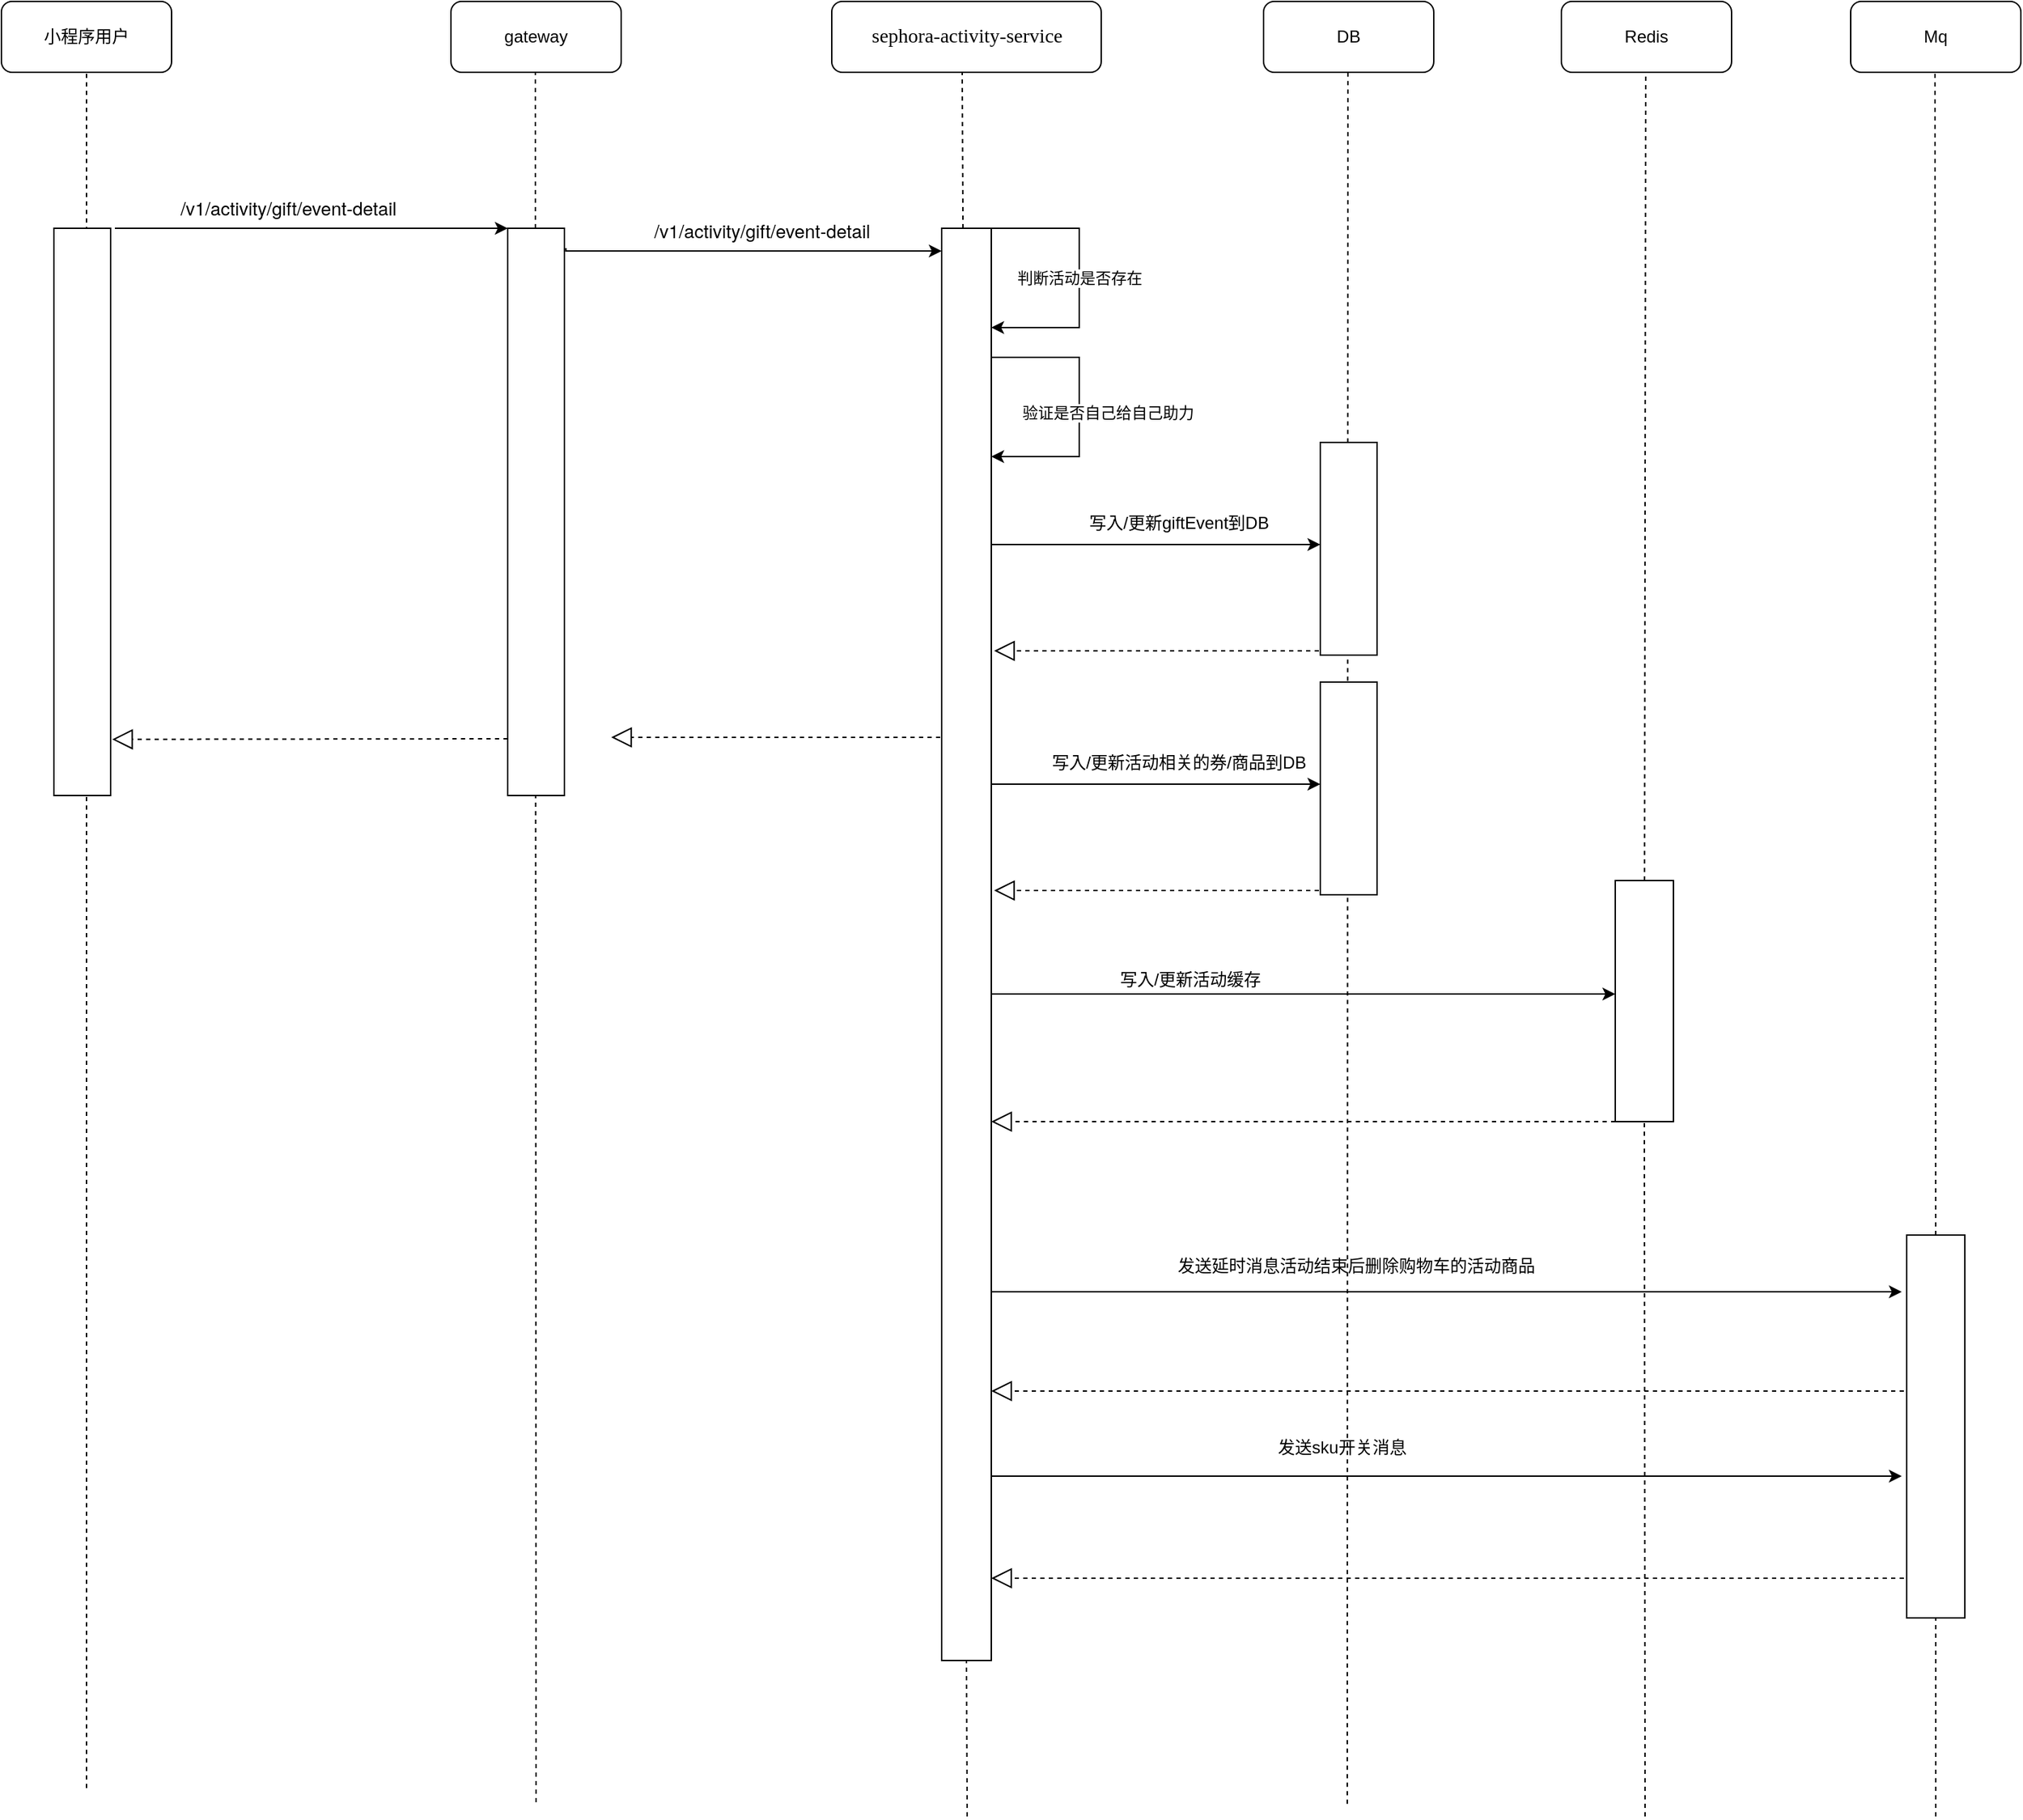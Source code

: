 <mxfile version="15.7.4" type="github">
  <diagram id="uweNZI2_eZ_7GisBmQ8j" name="第 1 页">
    <mxGraphModel dx="1350" dy="735" grid="1" gridSize="10" guides="1" tooltips="1" connect="1" arrows="1" fold="1" page="1" pageScale="1" pageWidth="827" pageHeight="1169" math="0" shadow="0">
      <root>
        <mxCell id="0" />
        <mxCell id="1" parent="0" />
        <mxCell id="zEQdMj81xNYRxHrbxZHM-1" value="小程序用户" style="rounded=1;whiteSpace=wrap;html=1;labelBackgroundColor=default;fontColor=#000000;" vertex="1" parent="1">
          <mxGeometry x="120" y="140" width="120" height="50" as="geometry" />
        </mxCell>
        <mxCell id="zEQdMj81xNYRxHrbxZHM-2" value="" style="endArrow=none;dashed=1;html=1;rounded=0;fontColor=#000000;entryX=0.5;entryY=1;entryDx=0;entryDy=0;" edge="1" parent="1" target="zEQdMj81xNYRxHrbxZHM-1">
          <mxGeometry width="50" height="50" relative="1" as="geometry">
            <mxPoint x="180" y="1400" as="sourcePoint" />
            <mxPoint x="210" y="190" as="targetPoint" />
          </mxGeometry>
        </mxCell>
        <mxCell id="zEQdMj81xNYRxHrbxZHM-3" value="" style="rounded=0;whiteSpace=wrap;html=1;labelBackgroundColor=default;fontColor=#000000;" vertex="1" parent="1">
          <mxGeometry x="157" y="300" width="40" height="400" as="geometry" />
        </mxCell>
        <mxCell id="zEQdMj81xNYRxHrbxZHM-4" value="&lt;p class=&quot;MsoNormal&quot; style=&quot;margin: 0pt 0pt 0.0pt ; text-align: justify&quot;&gt;&lt;font face=&quot;calibri&quot;&gt;&lt;span style=&quot;font-size: 14px&quot;&gt;sephora-activity-service&lt;/span&gt;&lt;/font&gt;&lt;br&gt;&lt;/p&gt;" style="rounded=1;whiteSpace=wrap;html=1;labelBackgroundColor=default;fontColor=#000000;" vertex="1" parent="1">
          <mxGeometry x="705.5" y="140" width="190" height="50" as="geometry" />
        </mxCell>
        <mxCell id="zEQdMj81xNYRxHrbxZHM-5" value="" style="endArrow=none;dashed=1;html=1;rounded=0;fontColor=#000000;entryX=0.5;entryY=1;entryDx=0;entryDy=0;startArrow=none;" edge="1" parent="1" source="zEQdMj81xNYRxHrbxZHM-8">
          <mxGeometry width="50" height="50" relative="1" as="geometry">
            <mxPoint x="797.5" y="1756" as="sourcePoint" />
            <mxPoint x="797.5" y="190" as="targetPoint" />
          </mxGeometry>
        </mxCell>
        <mxCell id="zEQdMj81xNYRxHrbxZHM-6" style="edgeStyle=orthogonalEdgeStyle;rounded=0;orthogonalLoop=1;jettySize=auto;html=1;entryX=0;entryY=0.5;entryDx=0;entryDy=0;fontColor=#000000;" edge="1" parent="1">
          <mxGeometry relative="1" as="geometry">
            <mxPoint x="818" y="523" as="sourcePoint" />
            <mxPoint x="1050" y="523" as="targetPoint" />
          </mxGeometry>
        </mxCell>
        <mxCell id="zEQdMj81xNYRxHrbxZHM-7" style="edgeStyle=orthogonalEdgeStyle;rounded=0;orthogonalLoop=1;jettySize=auto;html=1;fontColor=#000000;entryX=0;entryY=0.5;entryDx=0;entryDy=0;" edge="1" parent="1">
          <mxGeometry relative="1" as="geometry">
            <mxPoint x="1258" y="840" as="targetPoint" />
            <mxPoint x="818" y="840" as="sourcePoint" />
          </mxGeometry>
        </mxCell>
        <mxCell id="zEQdMj81xNYRxHrbxZHM-8" value="" style="rounded=0;whiteSpace=wrap;html=1;labelBackgroundColor=default;fontColor=#000000;" vertex="1" parent="1">
          <mxGeometry x="783" y="300" width="35" height="1010" as="geometry" />
        </mxCell>
        <mxCell id="zEQdMj81xNYRxHrbxZHM-9" value="" style="endArrow=none;dashed=1;html=1;rounded=0;fontColor=#000000;entryX=0.5;entryY=1;entryDx=0;entryDy=0;" edge="1" parent="1" target="zEQdMj81xNYRxHrbxZHM-8">
          <mxGeometry width="50" height="50" relative="1" as="geometry">
            <mxPoint x="801" y="1420" as="sourcePoint" />
            <mxPoint x="797.5" y="190" as="targetPoint" />
          </mxGeometry>
        </mxCell>
        <mxCell id="zEQdMj81xNYRxHrbxZHM-10" value="" style="endArrow=classic;html=1;rounded=0;fontColor=#000000;entryX=0;entryY=0;entryDx=0;entryDy=0;" edge="1" parent="1" target="zEQdMj81xNYRxHrbxZHM-14">
          <mxGeometry width="50" height="50" relative="1" as="geometry">
            <mxPoint x="200" y="300" as="sourcePoint" />
            <mxPoint x="490" y="300" as="targetPoint" />
          </mxGeometry>
        </mxCell>
        <mxCell id="zEQdMj81xNYRxHrbxZHM-11" value="gateway" style="rounded=1;whiteSpace=wrap;html=1;labelBackgroundColor=default;fontColor=#000000;" vertex="1" parent="1">
          <mxGeometry x="437" y="140" width="120" height="50" as="geometry" />
        </mxCell>
        <mxCell id="zEQdMj81xNYRxHrbxZHM-12" value="" style="endArrow=none;dashed=1;html=1;rounded=0;fontColor=#000000;entryX=0.5;entryY=1;entryDx=0;entryDy=0;" edge="1" parent="1">
          <mxGeometry width="50" height="50" relative="1" as="geometry">
            <mxPoint x="497.0" y="1410" as="sourcePoint" />
            <mxPoint x="496.5" y="190" as="targetPoint" />
          </mxGeometry>
        </mxCell>
        <mxCell id="zEQdMj81xNYRxHrbxZHM-13" style="edgeStyle=orthogonalEdgeStyle;rounded=0;orthogonalLoop=1;jettySize=auto;html=1;exitX=1.027;exitY=0.035;exitDx=0;exitDy=0;entryX=0;entryY=0;entryDx=0;entryDy=0;fontColor=#000000;exitPerimeter=0;" edge="1" parent="1" source="zEQdMj81xNYRxHrbxZHM-14">
          <mxGeometry relative="1" as="geometry">
            <Array as="points">
              <mxPoint x="518" y="316" />
            </Array>
            <mxPoint x="547" y="316" as="sourcePoint" />
            <mxPoint x="783" y="316.0" as="targetPoint" />
          </mxGeometry>
        </mxCell>
        <mxCell id="zEQdMj81xNYRxHrbxZHM-14" value="" style="rounded=0;whiteSpace=wrap;html=1;labelBackgroundColor=default;fontColor=#000000;" vertex="1" parent="1">
          <mxGeometry x="477" y="300" width="40" height="400" as="geometry" />
        </mxCell>
        <mxCell id="zEQdMj81xNYRxHrbxZHM-15" value="判断活动是否存在" style="edgeStyle=orthogonalEdgeStyle;rounded=0;orthogonalLoop=1;jettySize=auto;html=1;exitX=1;exitY=0;exitDx=0;exitDy=0;fontColor=#000000;" edge="1" parent="1" source="zEQdMj81xNYRxHrbxZHM-8">
          <mxGeometry relative="1" as="geometry">
            <mxPoint x="818" y="370" as="targetPoint" />
            <Array as="points">
              <mxPoint x="880" y="300" />
              <mxPoint x="880" y="370" />
              <mxPoint x="818" y="370" />
            </Array>
          </mxGeometry>
        </mxCell>
        <mxCell id="zEQdMj81xNYRxHrbxZHM-16" value="DB" style="rounded=1;whiteSpace=wrap;html=1;labelBackgroundColor=default;fontColor=#000000;" vertex="1" parent="1">
          <mxGeometry x="1010" y="140" width="120" height="50" as="geometry" />
        </mxCell>
        <mxCell id="zEQdMj81xNYRxHrbxZHM-17" value="" style="endArrow=none;dashed=1;html=1;rounded=0;fontColor=#000000;entryX=0.5;entryY=1;entryDx=0;entryDy=0;startArrow=none;" edge="1" parent="1">
          <mxGeometry width="50" height="50" relative="1" as="geometry">
            <mxPoint x="1069" y="1411.111" as="sourcePoint" />
            <mxPoint x="1069.46" y="190" as="targetPoint" />
            <Array as="points" />
          </mxGeometry>
        </mxCell>
        <mxCell id="zEQdMj81xNYRxHrbxZHM-18" value="写入/更新giftEvent到DB" style="text;html=1;align=center;verticalAlign=middle;resizable=0;points=[];autosize=1;strokeColor=none;fillColor=none;fontColor=#000000;" vertex="1" parent="1">
          <mxGeometry x="880" y="498" width="140" height="20" as="geometry" />
        </mxCell>
        <mxCell id="zEQdMj81xNYRxHrbxZHM-19" value="Redis" style="rounded=1;whiteSpace=wrap;html=1;labelBackgroundColor=default;fontColor=#000000;" vertex="1" parent="1">
          <mxGeometry x="1220" y="140" width="120" height="50" as="geometry" />
        </mxCell>
        <mxCell id="zEQdMj81xNYRxHrbxZHM-20" value="" style="endArrow=none;dashed=1;html=1;rounded=0;fontColor=#000000;entryX=0.5;entryY=1;entryDx=0;entryDy=0;startArrow=none;" edge="1" parent="1" source="zEQdMj81xNYRxHrbxZHM-21">
          <mxGeometry width="50" height="50" relative="1" as="geometry">
            <mxPoint x="1279" y="730" as="sourcePoint" />
            <mxPoint x="1279.46" y="190" as="targetPoint" />
            <Array as="points" />
          </mxGeometry>
        </mxCell>
        <mxCell id="zEQdMj81xNYRxHrbxZHM-21" value="" style="rounded=0;whiteSpace=wrap;html=1;labelBackgroundColor=default;fontColor=#000000;" vertex="1" parent="1">
          <mxGeometry x="1258" y="760" width="41" height="170" as="geometry" />
        </mxCell>
        <mxCell id="zEQdMj81xNYRxHrbxZHM-22" value="" style="endArrow=none;dashed=1;html=1;rounded=0;fontColor=#000000;entryX=0.5;entryY=1;entryDx=0;entryDy=0;startArrow=none;" edge="1" parent="1" target="zEQdMj81xNYRxHrbxZHM-21">
          <mxGeometry width="50" height="50" relative="1" as="geometry">
            <mxPoint x="1279" y="1420" as="sourcePoint" />
            <mxPoint x="1279.46" y="190" as="targetPoint" />
            <Array as="points" />
          </mxGeometry>
        </mxCell>
        <mxCell id="zEQdMj81xNYRxHrbxZHM-23" value="写入/更新活动缓存" style="text;html=1;align=center;verticalAlign=middle;resizable=0;points=[];autosize=1;strokeColor=none;fillColor=none;fontColor=#000000;" vertex="1" parent="1">
          <mxGeometry x="903" y="820" width="110" height="20" as="geometry" />
        </mxCell>
        <mxCell id="zEQdMj81xNYRxHrbxZHM-24" value="" style="endArrow=block;dashed=1;endFill=0;endSize=12;html=1;rounded=0;fontColor=#000000;exitX=0;exitY=1;exitDx=0;exitDy=0;" edge="1" parent="1" source="zEQdMj81xNYRxHrbxZHM-21">
          <mxGeometry width="160" relative="1" as="geometry">
            <mxPoint x="1248" y="900" as="sourcePoint" />
            <mxPoint x="818" y="930" as="targetPoint" />
          </mxGeometry>
        </mxCell>
        <mxCell id="zEQdMj81xNYRxHrbxZHM-25" value="" style="endArrow=block;dashed=1;endFill=0;endSize=12;html=1;rounded=0;fontColor=#000000;exitX=0;exitY=1;exitDx=0;exitDy=0;" edge="1" parent="1">
          <mxGeometry width="160" relative="1" as="geometry">
            <mxPoint x="782" y="659" as="sourcePoint" />
            <mxPoint x="550" y="659" as="targetPoint" />
          </mxGeometry>
        </mxCell>
        <mxCell id="zEQdMj81xNYRxHrbxZHM-26" value="" style="endArrow=block;dashed=1;endFill=0;endSize=12;html=1;rounded=0;fontColor=#000000;exitX=0;exitY=1;exitDx=0;exitDy=0;" edge="1" parent="1">
          <mxGeometry width="160" relative="1" as="geometry">
            <mxPoint x="1049" y="598" as="sourcePoint" />
            <mxPoint x="820" y="598" as="targetPoint" />
          </mxGeometry>
        </mxCell>
        <mxCell id="zEQdMj81xNYRxHrbxZHM-27" value="" style="endArrow=block;dashed=1;endFill=0;endSize=12;html=1;rounded=0;fontColor=#000000;exitX=0;exitY=1;exitDx=0;exitDy=0;entryX=1.028;entryY=0.901;entryDx=0;entryDy=0;entryPerimeter=0;" edge="1" parent="1" target="zEQdMj81xNYRxHrbxZHM-3">
          <mxGeometry width="160" relative="1" as="geometry">
            <mxPoint x="477.0" y="660" as="sourcePoint" />
            <mxPoint x="245" y="660" as="targetPoint" />
          </mxGeometry>
        </mxCell>
        <mxCell id="zEQdMj81xNYRxHrbxZHM-28" value="" style="rounded=0;whiteSpace=wrap;html=1;labelBackgroundColor=default;fontColor=#000000;" vertex="1" parent="1">
          <mxGeometry x="1050" y="451" width="40" height="150" as="geometry" />
        </mxCell>
        <mxCell id="zEQdMj81xNYRxHrbxZHM-30" value="验证是否自己给自己助力" style="edgeStyle=orthogonalEdgeStyle;rounded=0;orthogonalLoop=1;jettySize=auto;html=1;exitX=1;exitY=0;exitDx=0;exitDy=0;fontColor=#000000;" edge="1" parent="1">
          <mxGeometry x="0.041" y="20" relative="1" as="geometry">
            <mxPoint x="818" y="461" as="targetPoint" />
            <Array as="points">
              <mxPoint x="880" y="391" />
              <mxPoint x="880" y="461" />
              <mxPoint x="818" y="461" />
            </Array>
            <mxPoint x="818" y="391" as="sourcePoint" />
            <mxPoint as="offset" />
          </mxGeometry>
        </mxCell>
        <mxCell id="zEQdMj81xNYRxHrbxZHM-31" style="edgeStyle=orthogonalEdgeStyle;rounded=0;orthogonalLoop=1;jettySize=auto;html=1;entryX=0;entryY=0.5;entryDx=0;entryDy=0;fontColor=#000000;" edge="1" parent="1">
          <mxGeometry relative="1" as="geometry">
            <mxPoint x="818" y="692" as="sourcePoint" />
            <mxPoint x="1050" y="692" as="targetPoint" />
          </mxGeometry>
        </mxCell>
        <mxCell id="zEQdMj81xNYRxHrbxZHM-32" value="写入/更新活动相关的券/商品到DB" style="text;html=1;align=center;verticalAlign=middle;resizable=0;points=[];autosize=1;strokeColor=none;fillColor=none;fontColor=#000000;" vertex="1" parent="1">
          <mxGeometry x="855" y="667" width="190" height="20" as="geometry" />
        </mxCell>
        <mxCell id="zEQdMj81xNYRxHrbxZHM-33" value="" style="endArrow=block;dashed=1;endFill=0;endSize=12;html=1;rounded=0;fontColor=#000000;exitX=0;exitY=1;exitDx=0;exitDy=0;" edge="1" parent="1">
          <mxGeometry width="160" relative="1" as="geometry">
            <mxPoint x="1049" y="767" as="sourcePoint" />
            <mxPoint x="820" y="767" as="targetPoint" />
          </mxGeometry>
        </mxCell>
        <mxCell id="zEQdMj81xNYRxHrbxZHM-34" value="" style="rounded=0;whiteSpace=wrap;html=1;labelBackgroundColor=default;fontColor=#000000;" vertex="1" parent="1">
          <mxGeometry x="1050" y="620" width="40" height="150" as="geometry" />
        </mxCell>
        <mxCell id="zEQdMj81xNYRxHrbxZHM-35" value="Mq" style="rounded=1;whiteSpace=wrap;html=1;labelBackgroundColor=default;fontColor=#000000;" vertex="1" parent="1">
          <mxGeometry x="1424" y="140" width="120" height="50" as="geometry" />
        </mxCell>
        <mxCell id="zEQdMj81xNYRxHrbxZHM-36" value="" style="endArrow=none;dashed=1;html=1;rounded=0;fontColor=#000000;entryX=0.5;entryY=1;entryDx=0;entryDy=0;startArrow=none;" edge="1" parent="1" source="zEQdMj81xNYRxHrbxZHM-37">
          <mxGeometry width="50" height="50" relative="1" as="geometry">
            <mxPoint x="1483" y="730" as="sourcePoint" />
            <mxPoint x="1483.46" y="190" as="targetPoint" />
            <Array as="points" />
          </mxGeometry>
        </mxCell>
        <mxCell id="zEQdMj81xNYRxHrbxZHM-37" value="" style="rounded=0;whiteSpace=wrap;html=1;labelBackgroundColor=default;fontColor=#000000;" vertex="1" parent="1">
          <mxGeometry x="1463.5" y="1010" width="41" height="270" as="geometry" />
        </mxCell>
        <mxCell id="zEQdMj81xNYRxHrbxZHM-38" value="" style="endArrow=none;dashed=1;html=1;rounded=0;fontColor=#000000;entryX=0.5;entryY=1;entryDx=0;entryDy=0;startArrow=none;" edge="1" parent="1" target="zEQdMj81xNYRxHrbxZHM-37">
          <mxGeometry width="50" height="50" relative="1" as="geometry">
            <mxPoint x="1484" y="1420" as="sourcePoint" />
            <mxPoint x="1483.46" y="190" as="targetPoint" />
            <Array as="points" />
          </mxGeometry>
        </mxCell>
        <mxCell id="zEQdMj81xNYRxHrbxZHM-39" style="edgeStyle=orthogonalEdgeStyle;rounded=0;orthogonalLoop=1;jettySize=auto;html=1;fontColor=#000000;" edge="1" parent="1">
          <mxGeometry relative="1" as="geometry">
            <mxPoint x="1460" y="1050" as="targetPoint" />
            <mxPoint x="818" y="1050" as="sourcePoint" />
          </mxGeometry>
        </mxCell>
        <mxCell id="zEQdMj81xNYRxHrbxZHM-40" value="发送延时消息活动结束后删除购物车的活动商品" style="text;html=1;align=center;verticalAlign=middle;resizable=0;points=[];autosize=1;strokeColor=none;fillColor=none;fontColor=#000000;" vertex="1" parent="1">
          <mxGeometry x="940" y="1022" width="270" height="20" as="geometry" />
        </mxCell>
        <mxCell id="zEQdMj81xNYRxHrbxZHM-41" style="edgeStyle=orthogonalEdgeStyle;rounded=0;orthogonalLoop=1;jettySize=auto;html=1;fontColor=#000000;" edge="1" parent="1">
          <mxGeometry relative="1" as="geometry">
            <mxPoint x="1460" y="1180" as="targetPoint" />
            <mxPoint x="818" y="1180" as="sourcePoint" />
          </mxGeometry>
        </mxCell>
        <mxCell id="zEQdMj81xNYRxHrbxZHM-42" value="发送sku开关消息" style="text;html=1;align=center;verticalAlign=middle;resizable=0;points=[];autosize=1;strokeColor=none;fillColor=none;fontColor=#000000;" vertex="1" parent="1">
          <mxGeometry x="1010" y="1150" width="110" height="20" as="geometry" />
        </mxCell>
        <mxCell id="zEQdMj81xNYRxHrbxZHM-43" value="" style="endArrow=block;dashed=1;endFill=0;endSize=12;html=1;rounded=0;fontColor=#000000;exitX=0;exitY=1;exitDx=0;exitDy=0;" edge="1" parent="1">
          <mxGeometry width="160" relative="1" as="geometry">
            <mxPoint x="1461.5" y="1120" as="sourcePoint" />
            <mxPoint x="818" y="1120" as="targetPoint" />
          </mxGeometry>
        </mxCell>
        <mxCell id="zEQdMj81xNYRxHrbxZHM-44" value="" style="endArrow=block;dashed=1;endFill=0;endSize=12;html=1;rounded=0;fontColor=#000000;exitX=0;exitY=1;exitDx=0;exitDy=0;" edge="1" parent="1">
          <mxGeometry width="160" relative="1" as="geometry">
            <mxPoint x="1461.5" y="1252" as="sourcePoint" />
            <mxPoint x="818" y="1252" as="targetPoint" />
          </mxGeometry>
        </mxCell>
        <mxCell id="zEQdMj81xNYRxHrbxZHM-45" value="&lt;font face=&quot;helvetica neue&quot;&gt;&lt;span style=&quot;font-size: 13px&quot;&gt;/v1/activity/gift/event-detail&lt;/span&gt;&lt;/font&gt;" style="text;html=1;align=center;verticalAlign=middle;resizable=0;points=[];autosize=1;strokeColor=none;fillColor=none;fontColor=#000000;" vertex="1" parent="1">
          <mxGeometry x="237" y="276" width="170" height="20" as="geometry" />
        </mxCell>
        <mxCell id="zEQdMj81xNYRxHrbxZHM-46" value="&lt;font face=&quot;helvetica neue&quot;&gt;&lt;span style=&quot;font-size: 13px&quot;&gt;/v1/activity/gift/event-detail&lt;/span&gt;&lt;/font&gt;" style="text;html=1;align=center;verticalAlign=middle;resizable=0;points=[];autosize=1;strokeColor=none;fillColor=none;fontColor=#000000;" vertex="1" parent="1">
          <mxGeometry x="571" y="292" width="170" height="20" as="geometry" />
        </mxCell>
      </root>
    </mxGraphModel>
  </diagram>
</mxfile>
